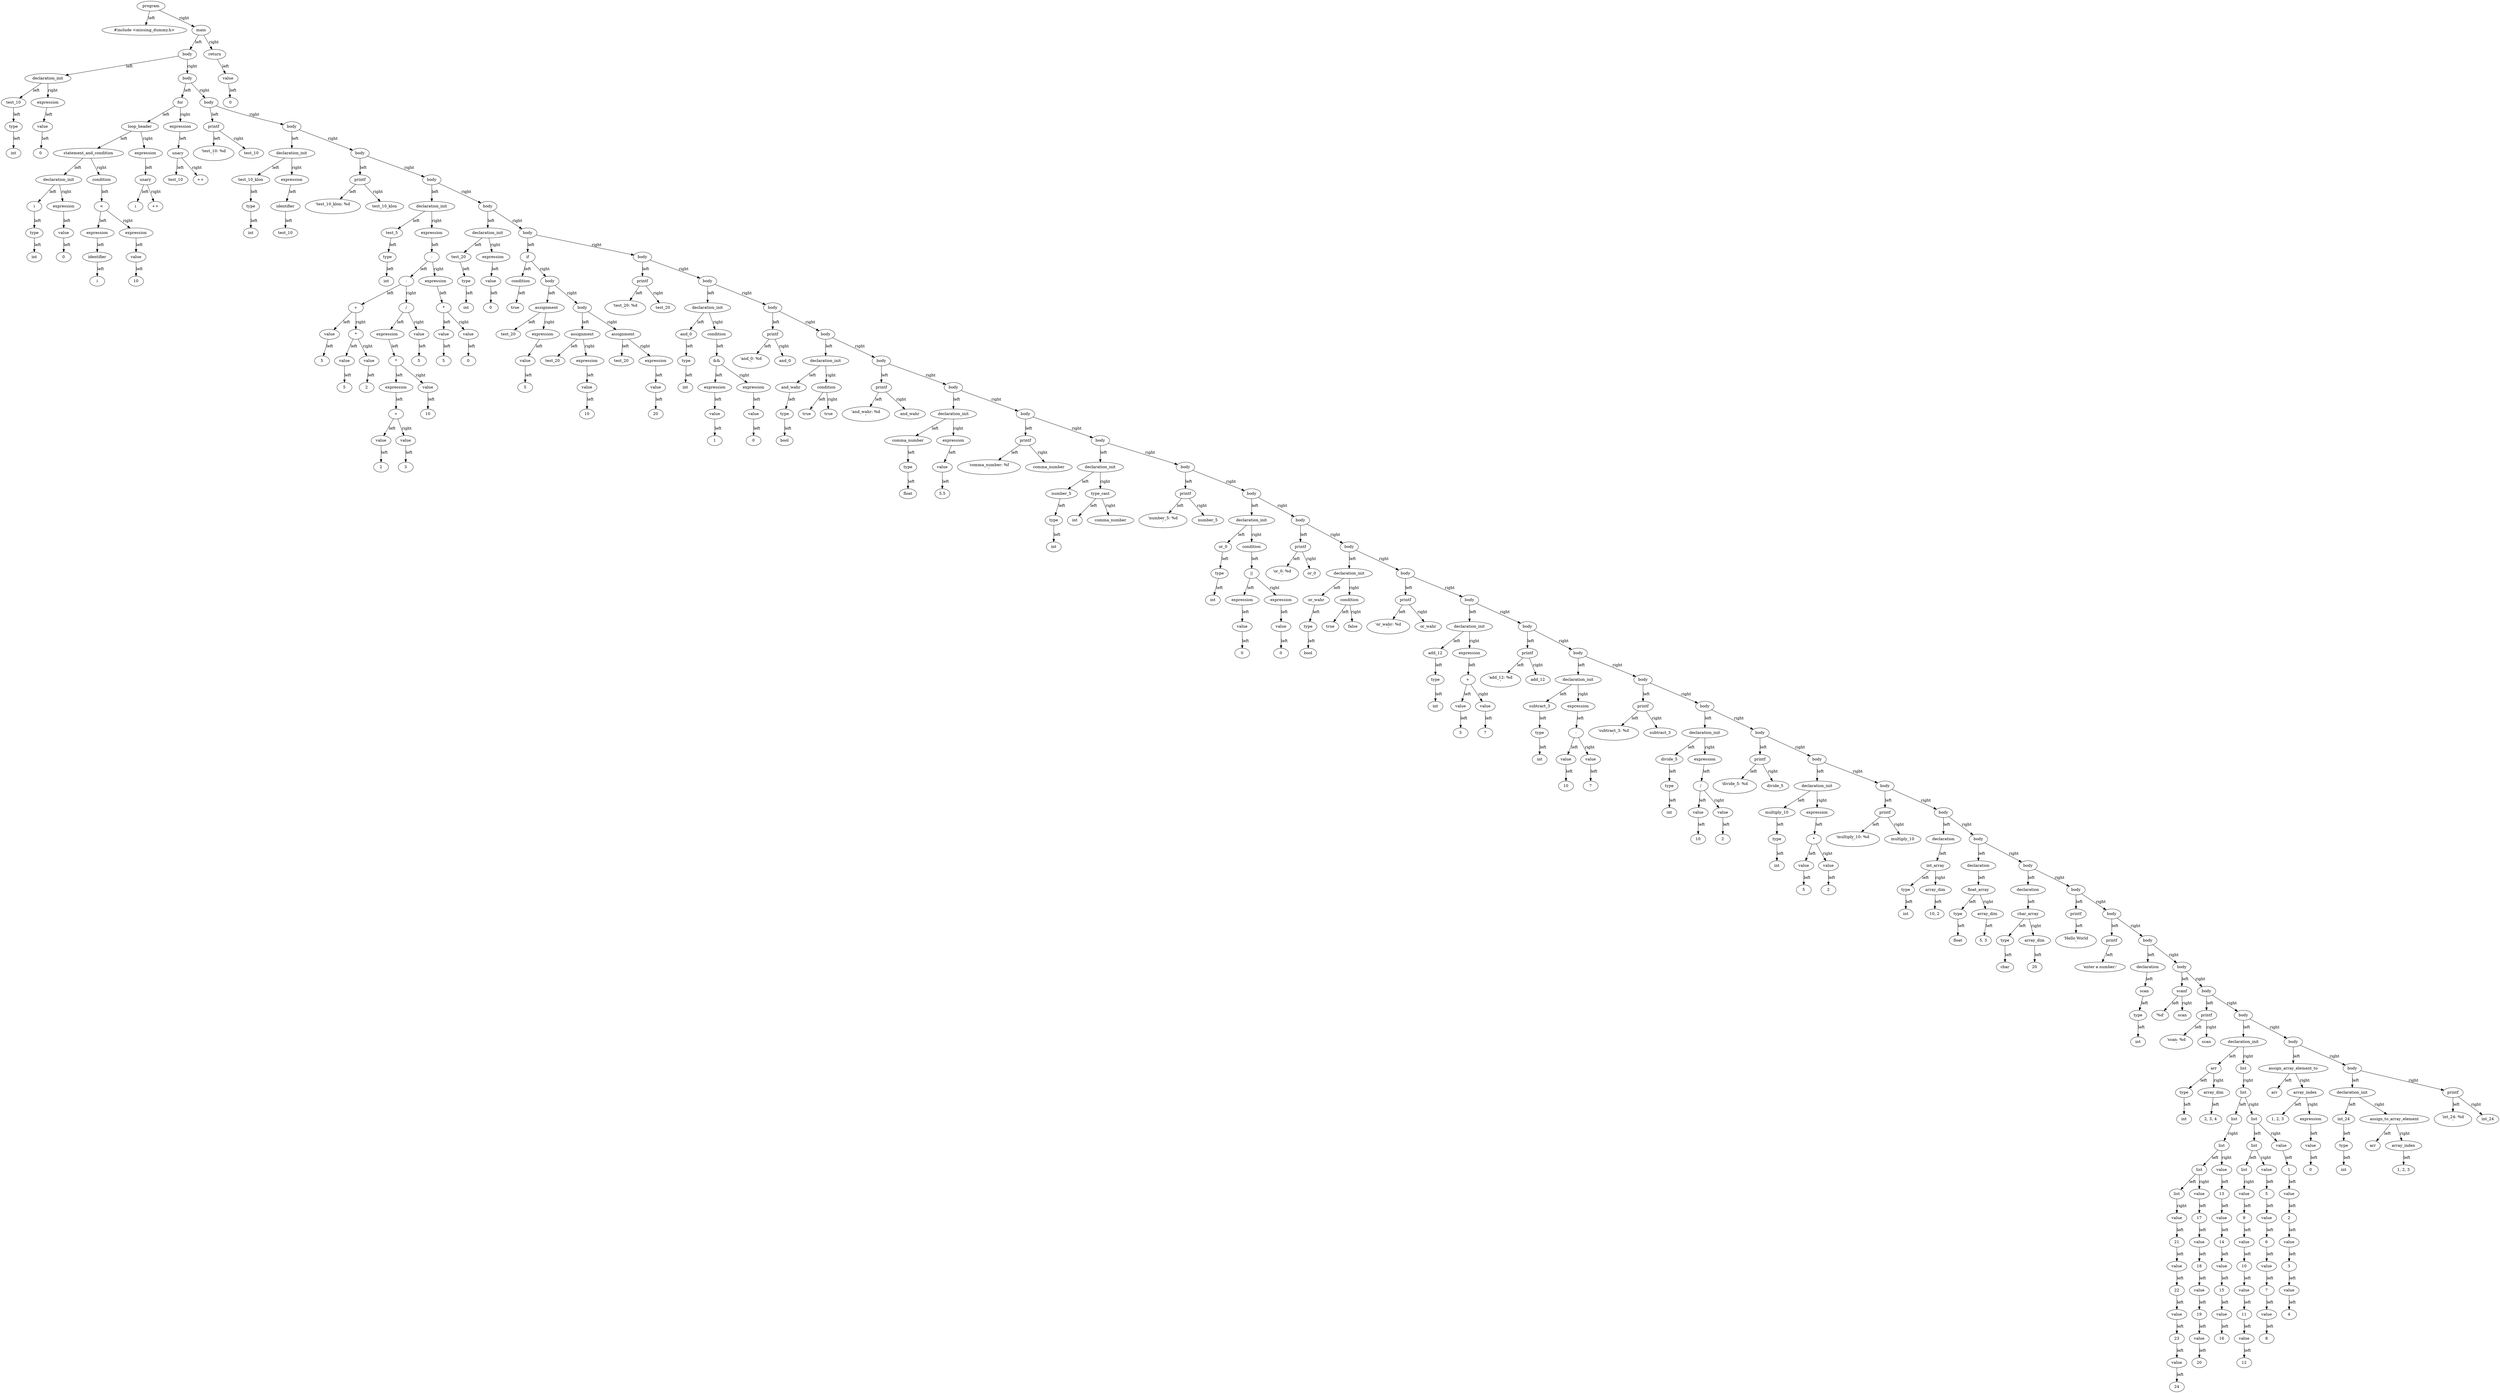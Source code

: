 digraph G {
"0000022485AA9AC0" [label="program"];
"0000022485AA9AC0" [label="program"];
"0000022485AA9AC0" -> "0000022485A9CC00" [label="left"];
"0000022485A9CC00" [label="#include <missing_dummy.h>"];
"0000022485A9CC00" [label="#include <missing_dummy.h>"];
"0000022485AA9AC0" -> "0000022485A9CC20" [label="right"];
"0000022485A9CC20" [label="main"];
"0000022485A9CC20" [label="main"];
"0000022485A9CC20" -> "0000022485AA9720" [label="left"];
"0000022485AA9720" [label="body"];
"0000022485AA9720" [label="body"];
"0000022485AA9720" -> "0000022485A9CE20" [label="left"];
"0000022485A9CE20" [label="declaration_init"];
"0000022485A9CE20" [label="declaration_init"];
"0000022485A9CE20" -> "0000022485A9CE00" [label="left"];
"0000022485A9CE00" [label="test_10"];
"0000022485A9CE00" [label="test_10"];
"0000022485A9CE00" -> "0000022485A9CBA0" [label="left"];
"0000022485A9CBA0" [label="type"];
"0000022485A9CBA0" [label="type"];
"0000022485A9CBA0" -> "0000022485A9CDE0" [label="left"];
"0000022485A9CDE0" [label="int"];
"0000022485A9CDE0" [label="int"];
"0000022485A9CE20" -> "0000022485A9CBC0" [label="right"];
"0000022485A9CBC0" [label="expression"];
"0000022485A9CBC0" [label="expression"];
"0000022485A9CBC0" -> "0000022485A9CD60" [label="left"];
"0000022485A9CD60" [label="value"];
"0000022485A9CD60" [label="value"];
"0000022485A9CD60" -> "0000022485A9CB60" [label="left"];
"0000022485A9CB60" [label="0"];
"0000022485A9CB60" [label="0"];
"0000022485AA9720" -> "0000022485AA9940" [label="right"];
"0000022485AA9940" [label="body"];
"0000022485AA9940" [label="body"];
"0000022485AA9940" -> "0000022485AA39E0" [label="left"];
"0000022485AA39E0" [label="for"];
"0000022485AA39E0" [label="for"];
"0000022485AA39E0" -> "0000022485AA3780" [label="left"];
"0000022485AA3780" [label="loop_header"];
"0000022485AA3780" [label="loop_header"];
"0000022485AA3780" -> "0000022485AA3540" [label="left"];
"0000022485AA3540" [label="statement_and_condition"];
"0000022485AA3540" [label="statement_and_condition"];
"0000022485AA3540" -> "0000022485AA34C0" [label="left"];
"0000022485AA34C0" [label="declaration_init"];
"0000022485AA34C0" [label="declaration_init"];
"0000022485AA34C0" -> "0000022485AA3960" [label="left"];
"0000022485AA3960" [label="i"];
"0000022485AA3960" [label="i"];
"0000022485AA3960" -> "0000022485A9CD20" [label="left"];
"0000022485A9CD20" [label="type"];
"0000022485A9CD20" [label="type"];
"0000022485A9CD20" -> "0000022485A9CD00" [label="left"];
"0000022485A9CD00" [label="int"];
"0000022485A9CD00" [label="int"];
"0000022485AA34C0" -> "0000022485AA3A80" [label="right"];
"0000022485AA3A80" [label="expression"];
"0000022485AA3A80" [label="expression"];
"0000022485AA3A80" -> "0000022485A9CD80" [label="left"];
"0000022485A9CD80" [label="value"];
"0000022485A9CD80" [label="value"];
"0000022485A9CD80" -> "0000022485A9CD40" [label="left"];
"0000022485A9CD40" [label="0"];
"0000022485A9CD40" [label="0"];
"0000022485AA3540" -> "0000022485AA34E0" [label="right"];
"0000022485AA34E0" [label="condition"];
"0000022485AA34E0" [label="condition"];
"0000022485AA34E0" -> "0000022485AA3340" [label="left"];
"0000022485AA3340" [label="<"];
"0000022485AA3340" [label="<"];
"0000022485AA3340" -> "0000022485AA3940" [label="left"];
"0000022485AA3940" [label="expression"];
"0000022485AA3940" [label="expression"];
"0000022485AA3940" -> "0000022485AA3820" [label="left"];
"0000022485AA3820" [label="identifier"];
"0000022485AA3820" [label="identifier"];
"0000022485AA3820" -> "0000022485AA3640" [label="left"];
"0000022485AA3640" [label="i"];
"0000022485AA3640" [label="i"];
"0000022485AA3340" -> "0000022485AA3980" [label="right"];
"0000022485AA3980" [label="expression"];
"0000022485AA3980" [label="expression"];
"0000022485AA3980" -> "0000022485AA3380" [label="left"];
"0000022485AA3380" [label="value"];
"0000022485AA3380" [label="value"];
"0000022485AA3380" -> "0000022485AA38C0" [label="left"];
"0000022485AA38C0" [label="10"];
"0000022485AA38C0" [label="10"];
"0000022485AA3780" -> "0000022485AA3860" [label="right"];
"0000022485AA3860" [label="expression"];
"0000022485AA3860" [label="expression"];
"0000022485AA3860" -> "0000022485AA3580" [label="left"];
"0000022485AA3580" [label="unary"];
"0000022485AA3580" [label="unary"];
"0000022485AA3580" -> "0000022485AA39C0" [label="left"];
"0000022485AA39C0" [label="i"];
"0000022485AA39C0" [label="i"];
"0000022485AA3580" -> "0000022485AA3520" [label="right"];
"0000022485AA3520" [label="++"];
"0000022485AA3520" [label="++"];
"0000022485AA39E0" -> "0000022485AA3760" [label="right"];
"0000022485AA3760" [label="expression"];
"0000022485AA3760" [label="expression"];
"0000022485AA3760" -> "0000022485AA3800" [label="left"];
"0000022485AA3800" [label="unary"];
"0000022485AA3800" [label="unary"];
"0000022485AA3800" -> "0000022485AA33A0" [label="left"];
"0000022485AA33A0" [label="test_10"];
"0000022485AA33A0" [label="test_10"];
"0000022485AA3800" -> "0000022485AA3A40" [label="right"];
"0000022485AA3A40" [label="++"];
"0000022485AA3A40" [label="++"];
"0000022485AA9940" -> "0000022485AA9580" [label="right"];
"0000022485AA9580" [label="body"];
"0000022485AA9580" [label="body"];
"0000022485AA9580" -> "0000022485AA36A0" [label="left"];
"0000022485AA36A0" [label="printf"];
"0000022485AA36A0" [label="printf"];
"0000022485AA36A0" -> "0000022485AA3A00" [label="left"];
"0000022485AA3A00" [label="'test_10: %d\n'"];
"0000022485AA3A00" [label="'test_10: %d\n'"];
"0000022485AA36A0" -> "0000022485AA36E0" [label="right"];
"0000022485AA36E0" [label="test_10"];
"0000022485AA36E0" [label="test_10"];
"0000022485AA9580" -> "0000022485AA9AA0" [label="right"];
"0000022485AA9AA0" [label="body"];
"0000022485AA9AA0" [label="body"];
"0000022485AA9AA0" -> "0000022485AA3600" [label="left"];
"0000022485AA3600" [label="declaration_init"];
"0000022485AA3600" [label="declaration_init"];
"0000022485AA3600" -> "0000022485AA38A0" [label="left"];
"0000022485AA38A0" [label="test_10_klon"];
"0000022485AA38A0" [label="test_10_klon"];
"0000022485AA38A0" -> "0000022485AA3560" [label="left"];
"0000022485AA3560" [label="type"];
"0000022485AA3560" [label="type"];
"0000022485AA3560" -> "0000022485AA3900" [label="left"];
"0000022485AA3900" [label="int"];
"0000022485AA3900" [label="int"];
"0000022485AA3600" -> "0000022485AA3880" [label="right"];
"0000022485AA3880" [label="expression"];
"0000022485AA3880" [label="expression"];
"0000022485AA3880" -> "0000022485AA3A20" [label="left"];
"0000022485AA3A20" [label="identifier"];
"0000022485AA3A20" [label="identifier"];
"0000022485AA3A20" -> "0000022485AA35A0" [label="left"];
"0000022485AA35A0" [label="test_10"];
"0000022485AA35A0" [label="test_10"];
"0000022485AA9AA0" -> "0000022485AA9960" [label="right"];
"0000022485AA9960" [label="body"];
"0000022485AA9960" [label="body"];
"0000022485AA9960" -> "0000022485AA3680" [label="left"];
"0000022485AA3680" [label="printf"];
"0000022485AA3680" [label="printf"];
"0000022485AA3680" -> "0000022485AA3460" [label="left"];
"0000022485AA3460" [label="'test_10_klon: %d\n'"];
"0000022485AA3460" [label="'test_10_klon: %d\n'"];
"0000022485AA3680" -> "0000022485AA36C0" [label="right"];
"0000022485AA36C0" [label="test_10_klon"];
"0000022485AA36C0" [label="test_10_klon"];
"0000022485AA9960" -> "0000022485AA97E0" [label="right"];
"0000022485AA97E0" [label="body"];
"0000022485AA97E0" [label="body"];
"0000022485AA97E0" -> "0000022485AA4580" [label="left"];
"0000022485AA4580" [label="declaration_init"];
"0000022485AA4580" [label="declaration_init"];
"0000022485AA4580" -> "0000022485AA42E0" [label="left"];
"0000022485AA42E0" [label="test_5"];
"0000022485AA42E0" [label="test_5"];
"0000022485AA42E0" -> "0000022485AA3840" [label="left"];
"0000022485AA3840" [label="type"];
"0000022485AA3840" [label="type"];
"0000022485AA3840" -> "0000022485AA37E0" [label="left"];
"0000022485AA37E0" [label="int"];
"0000022485AA37E0" [label="int"];
"0000022485AA4580" -> "0000022485AA42C0" [label="right"];
"0000022485AA42C0" [label="expression"];
"0000022485AA42C0" [label="expression"];
"0000022485AA42C0" -> "0000022485AA45E0" [label="left"];
"0000022485AA45E0" [label="-"];
"0000022485AA45E0" [label="-"];
"0000022485AA45E0" -> "0000022485AA4280" [label="left"];
"0000022485AA4280" [label="-"];
"0000022485AA4280" [label="-"];
"0000022485AA4280" -> "0000022485AA4680" [label="left"];
"0000022485AA4680" [label="+"];
"0000022485AA4680" [label="+"];
"0000022485AA4680" -> "0000022485AA3480" [label="left"];
"0000022485AA3480" [label="value"];
"0000022485AA3480" [label="value"];
"0000022485AA3480" -> "0000022485AA38E0" [label="left"];
"0000022485AA38E0" [label="5"];
"0000022485AA38E0" [label="5"];
"0000022485AA4680" -> "0000022485AA4200" [label="right"];
"0000022485AA4200" [label="*"];
"0000022485AA4200" [label="*"];
"0000022485AA4200" -> "0000022485AA3720" [label="left"];
"0000022485AA3720" [label="value"];
"0000022485AA3720" [label="value"];
"0000022485AA3720" -> "0000022485AA3920" [label="left"];
"0000022485AA3920" [label="5"];
"0000022485AA3920" [label="5"];
"0000022485AA4200" -> "0000022485AA40A0" [label="right"];
"0000022485AA40A0" [label="value"];
"0000022485AA40A0" [label="value"];
"0000022485AA40A0" -> "0000022485AA4260" [label="left"];
"0000022485AA4260" [label="2"];
"0000022485AA4260" [label="2"];
"0000022485AA4280" -> "0000022485AA4240" [label="right"];
"0000022485AA4240" [label="/"];
"0000022485AA4240" [label="/"];
"0000022485AA4240" -> "0000022485AA4480" [label="left"];
"0000022485AA4480" [label="expression"];
"0000022485AA4480" [label="expression"];
"0000022485AA4480" -> "0000022485AA3FC0" [label="left"];
"0000022485AA3FC0" [label="*"];
"0000022485AA3FC0" [label="*"];
"0000022485AA3FC0" -> "0000022485AA3F20" [label="left"];
"0000022485AA3F20" [label="expression"];
"0000022485AA3F20" [label="expression"];
"0000022485AA3F20" -> "0000022485AA4340" [label="left"];
"0000022485AA4340" [label="+"];
"0000022485AA4340" [label="+"];
"0000022485AA4340" -> "0000022485AA40C0" [label="left"];
"0000022485AA40C0" [label="value"];
"0000022485AA40C0" [label="value"];
"0000022485AA40C0" -> "0000022485AA4320" [label="left"];
"0000022485AA4320" [label="2"];
"0000022485AA4320" [label="2"];
"0000022485AA4340" -> "0000022485AA4440" [label="right"];
"0000022485AA4440" [label="value"];
"0000022485AA4440" [label="value"];
"0000022485AA4440" -> "0000022485AA45C0" [label="left"];
"0000022485AA45C0" [label="3"];
"0000022485AA45C0" [label="3"];
"0000022485AA3FC0" -> "0000022485AA4360" [label="right"];
"0000022485AA4360" [label="value"];
"0000022485AA4360" [label="value"];
"0000022485AA4360" -> "0000022485AA4220" [label="left"];
"0000022485AA4220" [label="10"];
"0000022485AA4220" [label="10"];
"0000022485AA4240" -> "0000022485AA46A0" [label="right"];
"0000022485AA46A0" [label="value"];
"0000022485AA46A0" [label="value"];
"0000022485AA46A0" -> "0000022485AA4560" [label="left"];
"0000022485AA4560" [label="5"];
"0000022485AA4560" [label="5"];
"0000022485AA45E0" -> "0000022485AA3F60" [label="right"];
"0000022485AA3F60" [label="expression"];
"0000022485AA3F60" [label="expression"];
"0000022485AA3F60" -> "0000022485AA43E0" [label="left"];
"0000022485AA43E0" [label="*"];
"0000022485AA43E0" [label="*"];
"0000022485AA43E0" -> "0000022485AA4160" [label="left"];
"0000022485AA4160" [label="value"];
"0000022485AA4160" [label="value"];
"0000022485AA4160" -> "0000022485AA45A0" [label="left"];
"0000022485AA45A0" [label="5"];
"0000022485AA45A0" [label="5"];
"0000022485AA43E0" -> "0000022485AA3FA0" [label="right"];
"0000022485AA3FA0" [label="value"];
"0000022485AA3FA0" [label="value"];
"0000022485AA3FA0" -> "0000022485AA42A0" [label="left"];
"0000022485AA42A0" [label="0"];
"0000022485AA42A0" [label="0"];
"0000022485AA97E0" -> "0000022485AA98A0" [label="right"];
"0000022485AA98A0" [label="body"];
"0000022485AA98A0" [label="body"];
"0000022485AA98A0" -> "0000022485AA4000" [label="left"];
"0000022485AA4000" [label="declaration_init"];
"0000022485AA4000" [label="declaration_init"];
"0000022485AA4000" -> "0000022485AA40E0" [label="left"];
"0000022485AA40E0" [label="test_20"];
"0000022485AA40E0" [label="test_20"];
"0000022485AA40E0" -> "0000022485AA4600" [label="left"];
"0000022485AA4600" [label="type"];
"0000022485AA4600" [label="type"];
"0000022485AA4600" -> "0000022485AA4100" [label="left"];
"0000022485AA4100" [label="int"];
"0000022485AA4100" [label="int"];
"0000022485AA4000" -> "0000022485AA43A0" [label="right"];
"0000022485AA43A0" [label="expression"];
"0000022485AA43A0" [label="expression"];
"0000022485AA43A0" -> "0000022485AA4660" [label="left"];
"0000022485AA4660" [label="value"];
"0000022485AA4660" [label="value"];
"0000022485AA4660" -> "0000022485AA4300" [label="left"];
"0000022485AA4300" [label="0"];
"0000022485AA4300" [label="0"];
"0000022485AA98A0" -> "0000022485AA9560" [label="right"];
"0000022485AA9560" [label="body"];
"0000022485AA9560" [label="body"];
"0000022485AA9560" -> "0000022485AA4950" [label="left"];
"0000022485AA4950" [label="if"];
"0000022485AA4950" [label="if"];
"0000022485AA4950" -> "0000022485AA43C0" [label="left"];
"0000022485AA43C0" [label="condition"];
"0000022485AA43C0" [label="condition"];
"0000022485AA43C0" -> "0000022485AA4040" [label="left"];
"0000022485AA4040" [label="true"];
"0000022485AA4040" [label="true"];
"0000022485AA4950" -> "0000022485AA4850" [label="right"];
"0000022485AA4850" [label="body"];
"0000022485AA4850" [label="body"];
"0000022485AA4850" -> "0000022485AA41A0" [label="left"];
"0000022485AA41A0" [label="assignment"];
"0000022485AA41A0" [label="assignment"];
"0000022485AA41A0" -> "0000022485AA4140" [label="left"];
"0000022485AA4140" [label="test_20"];
"0000022485AA4140" [label="test_20"];
"0000022485AA41A0" -> "0000022485AA4540" [label="right"];
"0000022485AA4540" [label="expression"];
"0000022485AA4540" [label="expression"];
"0000022485AA4540" -> "0000022485AA4420" [label="left"];
"0000022485AA4420" [label="value"];
"0000022485AA4420" [label="value"];
"0000022485AA4420" -> "0000022485AA4400" [label="left"];
"0000022485AA4400" [label="5"];
"0000022485AA4400" [label="5"];
"0000022485AA4850" -> "0000022485AA4BD0" [label="right"];
"0000022485AA4BD0" [label="body"];
"0000022485AA4BD0" [label="body"];
"0000022485AA4BD0" -> "0000022485AA4500" [label="left"];
"0000022485AA4500" [label="assignment"];
"0000022485AA4500" [label="assignment"];
"0000022485AA4500" -> "0000022485AA4060" [label="left"];
"0000022485AA4060" [label="test_20"];
"0000022485AA4060" [label="test_20"];
"0000022485AA4500" -> "0000022485AA4520" [label="right"];
"0000022485AA4520" [label="expression"];
"0000022485AA4520" [label="expression"];
"0000022485AA4520" -> "0000022485AA4640" [label="left"];
"0000022485AA4640" [label="value"];
"0000022485AA4640" [label="value"];
"0000022485AA4640" -> "0000022485AA44E0" [label="left"];
"0000022485AA44E0" [label="10"];
"0000022485AA44E0" [label="10"];
"0000022485AA4BD0" -> "0000022485AA4D90" [label="right"];
"0000022485AA4D90" [label="assignment"];
"0000022485AA4D90" [label="assignment"];
"0000022485AA4D90" -> "0000022485AA4810" [label="left"];
"0000022485AA4810" [label="test_20"];
"0000022485AA4810" [label="test_20"];
"0000022485AA4D90" -> "0000022485AA4D10" [label="right"];
"0000022485AA4D10" [label="expression"];
"0000022485AA4D10" [label="expression"];
"0000022485AA4D10" -> "0000022485AA4CD0" [label="left"];
"0000022485AA4CD0" [label="value"];
"0000022485AA4CD0" [label="value"];
"0000022485AA4CD0" -> "0000022485AA49F0" [label="left"];
"0000022485AA49F0" [label="20"];
"0000022485AA49F0" [label="20"];
"0000022485AA9560" -> "0000022485AA9740" [label="right"];
"0000022485AA9740" [label="body"];
"0000022485AA9740" [label="body"];
"0000022485AA9740" -> "0000022485AA4790" [label="left"];
"0000022485AA4790" [label="printf"];
"0000022485AA4790" [label="printf"];
"0000022485AA4790" -> "0000022485AA4E50" [label="left"];
"0000022485AA4E50" [label="'test_20: %d\n'"];
"0000022485AA4E50" [label="'test_20: %d\n'"];
"0000022485AA4790" -> "0000022485AA4870" [label="right"];
"0000022485AA4870" [label="test_20"];
"0000022485AA4870" [label="test_20"];
"0000022485AA9740" -> "0000022485AA9A60" [label="right"];
"0000022485AA9A60" [label="body"];
"0000022485AA9A60" [label="body"];
"0000022485AA9A60" -> "0000022485AA4B70" [label="left"];
"0000022485AA4B70" [label="declaration_init"];
"0000022485AA4B70" [label="declaration_init"];
"0000022485AA4B70" -> "0000022485AA4B90" [label="left"];
"0000022485AA4B90" [label="and_0"];
"0000022485AA4B90" [label="and_0"];
"0000022485AA4B90" -> "0000022485AA49B0" [label="left"];
"0000022485AA49B0" [label="type"];
"0000022485AA49B0" [label="type"];
"0000022485AA49B0" -> "0000022485AA4B30" [label="left"];
"0000022485AA4B30" [label="int"];
"0000022485AA4B30" [label="int"];
"0000022485AA4B70" -> "0000022485AA4C50" [label="right"];
"0000022485AA4C50" [label="condition"];
"0000022485AA4C50" [label="condition"];
"0000022485AA4C50" -> "0000022485AA4E90" [label="left"];
"0000022485AA4E90" [label="&&"];
"0000022485AA4E90" [label="&&"];
"0000022485AA4E90" -> "0000022485AA4DD0" [label="left"];
"0000022485AA4DD0" [label="expression"];
"0000022485AA4DD0" [label="expression"];
"0000022485AA4DD0" -> "0000022485AA47F0" [label="left"];
"0000022485AA47F0" [label="value"];
"0000022485AA47F0" [label="value"];
"0000022485AA47F0" -> "0000022485AA4C10" [label="left"];
"0000022485AA4C10" [label="1"];
"0000022485AA4C10" [label="1"];
"0000022485AA4E90" -> "0000022485AA4970" [label="right"];
"0000022485AA4970" [label="expression"];
"0000022485AA4970" [label="expression"];
"0000022485AA4970" -> "0000022485AA4890" [label="left"];
"0000022485AA4890" [label="value"];
"0000022485AA4890" [label="value"];
"0000022485AA4890" -> "0000022485AA4D50" [label="left"];
"0000022485AA4D50" [label="0"];
"0000022485AA4D50" [label="0"];
"0000022485AA9A60" -> "0000022485AA9A80" [label="right"];
"0000022485AA9A80" [label="body"];
"0000022485AA9A80" [label="body"];
"0000022485AA9A80" -> "0000022485AA4C90" [label="left"];
"0000022485AA4C90" [label="printf"];
"0000022485AA4C90" [label="printf"];
"0000022485AA4C90" -> "0000022485AA4C70" [label="left"];
"0000022485AA4C70" [label="'and_0: %d\n'"];
"0000022485AA4C70" [label="'and_0: %d\n'"];
"0000022485AA4C90" -> "0000022485AA4DF0" [label="right"];
"0000022485AA4DF0" [label="and_0"];
"0000022485AA4DF0" [label="and_0"];
"0000022485AA9A80" -> "0000022485AA9A20" [label="right"];
"0000022485AA9A20" [label="body"];
"0000022485AA9A20" [label="body"];
"0000022485AA9A20" -> "0000022485AA4CB0" [label="left"];
"0000022485AA4CB0" [label="declaration_init"];
"0000022485AA4CB0" [label="declaration_init"];
"0000022485AA4CB0" -> "0000022485AA4910" [label="left"];
"0000022485AA4910" [label="and_wahr"];
"0000022485AA4910" [label="and_wahr"];
"0000022485AA4910" -> "0000022485AA4DB0" [label="left"];
"0000022485AA4DB0" [label="type"];
"0000022485AA4DB0" [label="type"];
"0000022485AA4DB0" -> "0000022485AA48F0" [label="left"];
"0000022485AA48F0" [label="bool"];
"0000022485AA48F0" [label="bool"];
"0000022485AA4CB0" -> "0000022485AA4AD0" [label="right"];
"0000022485AA4AD0" [label="condition"];
"0000022485AA4AD0" [label="condition"];
"0000022485AA4AD0" -> "0000022485AA4E10" [label="left"];
"0000022485AA4E10" [label="true"];
"0000022485AA4E10" [label="true"];
"0000022485AA4AD0" -> "0000022485AA4E30" [label="right"];
"0000022485AA4E30" [label="true"];
"0000022485AA4E30" [label="true"];
"0000022485AA9A20" -> "0000022485AA9540" [label="right"];
"0000022485AA9540" [label="body"];
"0000022485AA9540" [label="body"];
"0000022485AA9540" -> "0000022485AA4A30" [label="left"];
"0000022485AA4A30" [label="printf"];
"0000022485AA4A30" [label="printf"];
"0000022485AA4A30" -> "0000022485AA4EB0" [label="left"];
"0000022485AA4EB0" [label="'and_wahr: %d\n'"];
"0000022485AA4EB0" [label="'and_wahr: %d\n'"];
"0000022485AA4A30" -> "0000022485AA4990" [label="right"];
"0000022485AA4990" [label="and_wahr"];
"0000022485AA4990" [label="and_wahr"];
"0000022485AA9540" -> "0000022485AA98E0" [label="right"];
"0000022485AA98E0" [label="body"];
"0000022485AA98E0" [label="body"];
"0000022485AA98E0" -> "0000022485AA4B10" [label="left"];
"0000022485AA4B10" [label="declaration_init"];
"0000022485AA4B10" [label="declaration_init"];
"0000022485AA4B10" -> "0000022485AA4A90" [label="left"];
"0000022485AA4A90" [label="comma_number"];
"0000022485AA4A90" [label="comma_number"];
"0000022485AA4A90" -> "0000022485AA49D0" [label="left"];
"0000022485AA49D0" [label="type"];
"0000022485AA49D0" [label="type"];
"0000022485AA49D0" -> "0000022485AA4CF0" [label="left"];
"0000022485AA4CF0" [label="float"];
"0000022485AA4CF0" [label="float"];
"0000022485AA4B10" -> "0000022485AA4A10" [label="right"];
"0000022485AA4A10" [label="expression"];
"0000022485AA4A10" [label="expression"];
"0000022485AA4A10" -> "0000022485AA4D70" [label="left"];
"0000022485AA4D70" [label="value"];
"0000022485AA4D70" [label="value"];
"0000022485AA4D70" -> "0000022485AA4A70" [label="left"];
"0000022485AA4A70" [label="5.5"];
"0000022485AA4A70" [label="5.5"];
"0000022485AA98E0" -> "0000022485AA9A40" [label="right"];
"0000022485AA9A40" [label="body"];
"0000022485AA9A40" [label="body"];
"0000022485AA9A40" -> "0000022485AA5A90" [label="left"];
"0000022485AA5A90" [label="printf"];
"0000022485AA5A90" [label="printf"];
"0000022485AA5A90" -> "0000022485AA5A50" [label="left"];
"0000022485AA5A50" [label="'comma_number: %f\n'"];
"0000022485AA5A50" [label="'comma_number: %f\n'"];
"0000022485AA5A90" -> "0000022485AA5830" [label="right"];
"0000022485AA5830" [label="comma_number"];
"0000022485AA5830" [label="comma_number"];
"0000022485AA9A40" -> "0000022485AA9900" [label="right"];
"0000022485AA9900" [label="body"];
"0000022485AA9900" [label="body"];
"0000022485AA9900" -> "0000022485AA5770" [label="left"];
"0000022485AA5770" [label="declaration_init"];
"0000022485AA5770" [label="declaration_init"];
"0000022485AA5770" -> "0000022485AA5390" [label="left"];
"0000022485AA5390" [label="number_5"];
"0000022485AA5390" [label="number_5"];
"0000022485AA5390" -> "0000022485AA54D0" [label="left"];
"0000022485AA54D0" [label="type"];
"0000022485AA54D0" [label="type"];
"0000022485AA54D0" -> "0000022485AA59D0" [label="left"];
"0000022485AA59D0" [label="int"];
"0000022485AA59D0" [label="int"];
"0000022485AA5770" -> "0000022485AA57F0" [label="right"];
"0000022485AA57F0" [label="type_cast"];
"0000022485AA57F0" [label="type_cast"];
"0000022485AA57F0" -> "0000022485AA5370" [label="left"];
"0000022485AA5370" [label="int"];
"0000022485AA5370" [label="int"];
"0000022485AA57F0" -> "0000022485AA53D0" [label="right"];
"0000022485AA53D0" [label="comma_number"];
"0000022485AA53D0" [label="comma_number"];
"0000022485AA9900" -> "0000022485AA9880" [label="right"];
"0000022485AA9880" [label="body"];
"0000022485AA9880" [label="body"];
"0000022485AA9880" -> "0000022485AA54F0" [label="left"];
"0000022485AA54F0" [label="printf"];
"0000022485AA54F0" [label="printf"];
"0000022485AA54F0" -> "0000022485AA5730" [label="left"];
"0000022485AA5730" [label="'number_5: %d\n'"];
"0000022485AA5730" [label="'number_5: %d\n'"];
"0000022485AA54F0" -> "0000022485AA54B0" [label="right"];
"0000022485AA54B0" [label="number_5"];
"0000022485AA54B0" [label="number_5"];
"0000022485AA9880" -> "0000022485AA97C0" [label="right"];
"0000022485AA97C0" [label="body"];
"0000022485AA97C0" [label="body"];
"0000022485AA97C0" -> "0000022485AA5530" [label="left"];
"0000022485AA5530" [label="declaration_init"];
"0000022485AA5530" [label="declaration_init"];
"0000022485AA5530" -> "0000022485AA55B0" [label="left"];
"0000022485AA55B0" [label="or_0"];
"0000022485AA55B0" [label="or_0"];
"0000022485AA55B0" -> "0000022485AA56F0" [label="left"];
"0000022485AA56F0" [label="type"];
"0000022485AA56F0" [label="type"];
"0000022485AA56F0" -> "0000022485AA57B0" [label="left"];
"0000022485AA57B0" [label="int"];
"0000022485AA57B0" [label="int"];
"0000022485AA5530" -> "0000022485AA5670" [label="right"];
"0000022485AA5670" [label="condition"];
"0000022485AA5670" [label="condition"];
"0000022485AA5670" -> "0000022485AA5510" [label="left"];
"0000022485AA5510" [label="||"];
"0000022485AA5510" [label="||"];
"0000022485AA5510" -> "0000022485AA5630" [label="left"];
"0000022485AA5630" [label="expression"];
"0000022485AA5630" [label="expression"];
"0000022485AA5630" -> "0000022485AA5950" [label="left"];
"0000022485AA5950" [label="value"];
"0000022485AA5950" [label="value"];
"0000022485AA5950" -> "0000022485AA57D0" [label="left"];
"0000022485AA57D0" [label="0"];
"0000022485AA57D0" [label="0"];
"0000022485AA5510" -> "0000022485AA5750" [label="right"];
"0000022485AA5750" [label="expression"];
"0000022485AA5750" [label="expression"];
"0000022485AA5750" -> "0000022485AA5AD0" [label="left"];
"0000022485AA5AD0" [label="value"];
"0000022485AA5AD0" [label="value"];
"0000022485AA5AD0" -> "0000022485AA5AB0" [label="left"];
"0000022485AA5AB0" [label="0"];
"0000022485AA5AB0" [label="0"];
"0000022485AA97C0" -> "0000022485AA9A00" [label="right"];
"0000022485AA9A00" [label="body"];
"0000022485AA9A00" [label="body"];
"0000022485AA9A00" -> "0000022485AA5790" [label="left"];
"0000022485AA5790" [label="printf"];
"0000022485AA5790" [label="printf"];
"0000022485AA5790" -> "0000022485AA5570" [label="left"];
"0000022485AA5570" [label="'or_0: %d\n'"];
"0000022485AA5570" [label="'or_0: %d\n'"];
"0000022485AA5790" -> "0000022485AA5930" [label="right"];
"0000022485AA5930" [label="or_0"];
"0000022485AA5930" [label="or_0"];
"0000022485AA9A00" -> "0000022485AA82F0" [label="right"];
"0000022485AA82F0" [label="body"];
"0000022485AA82F0" [label="body"];
"0000022485AA82F0" -> "0000022485AA58D0" [label="left"];
"0000022485AA58D0" [label="declaration_init"];
"0000022485AA58D0" [label="declaration_init"];
"0000022485AA58D0" -> "0000022485AA58B0" [label="left"];
"0000022485AA58B0" [label="or_wahr"];
"0000022485AA58B0" [label="or_wahr"];
"0000022485AA58B0" -> "0000022485AA56D0" [label="left"];
"0000022485AA56D0" [label="type"];
"0000022485AA56D0" [label="type"];
"0000022485AA56D0" -> "0000022485AA55D0" [label="left"];
"0000022485AA55D0" [label="bool"];
"0000022485AA55D0" [label="bool"];
"0000022485AA58D0" -> "0000022485AA5A10" [label="right"];
"0000022485AA5A10" [label="condition"];
"0000022485AA5A10" [label="condition"];
"0000022485AA5A10" -> "0000022485AA5850" [label="left"];
"0000022485AA5850" [label="true"];
"0000022485AA5850" [label="true"];
"0000022485AA5A10" -> "0000022485AA5890" [label="right"];
"0000022485AA5890" [label="false"];
"0000022485AA5890" [label="false"];
"0000022485AA82F0" -> "0000022485AA82D0" [label="right"];
"0000022485AA82D0" [label="body"];
"0000022485AA82D0" [label="body"];
"0000022485AA82D0" -> "0000022485AA5F20" [label="left"];
"0000022485AA5F20" [label="printf"];
"0000022485AA5F20" [label="printf"];
"0000022485AA5F20" -> "0000022485AA59B0" [label="left"];
"0000022485AA59B0" [label="'or_wahr: %d\n'"];
"0000022485AA59B0" [label="'or_wahr: %d\n'"];
"0000022485AA5F20" -> "0000022485AA62C0" [label="right"];
"0000022485AA62C0" [label="or_wahr"];
"0000022485AA62C0" [label="or_wahr"];
"0000022485AA82D0" -> "0000022485AA80F0" [label="right"];
"0000022485AA80F0" [label="body"];
"0000022485AA80F0" [label="body"];
"0000022485AA80F0" -> "0000022485AA5B80" [label="left"];
"0000022485AA5B80" [label="declaration_init"];
"0000022485AA5B80" [label="declaration_init"];
"0000022485AA5B80" -> "0000022485AA5B60" [label="left"];
"0000022485AA5B60" [label="add_12"];
"0000022485AA5B60" [label="add_12"];
"0000022485AA5B60" -> "0000022485AA60E0" [label="left"];
"0000022485AA60E0" [label="type"];
"0000022485AA60E0" [label="type"];
"0000022485AA60E0" -> "0000022485AA6200" [label="left"];
"0000022485AA6200" [label="int"];
"0000022485AA6200" [label="int"];
"0000022485AA5B80" -> "0000022485AA6080" [label="right"];
"0000022485AA6080" [label="expression"];
"0000022485AA6080" [label="expression"];
"0000022485AA6080" -> "0000022485AA5CE0" [label="left"];
"0000022485AA5CE0" [label="+"];
"0000022485AA5CE0" [label="+"];
"0000022485AA5CE0" -> "0000022485AA6260" [label="left"];
"0000022485AA6260" [label="value"];
"0000022485AA6260" [label="value"];
"0000022485AA6260" -> "0000022485AA5EC0" [label="left"];
"0000022485AA5EC0" [label="5"];
"0000022485AA5EC0" [label="5"];
"0000022485AA5CE0" -> "0000022485AA61E0" [label="right"];
"0000022485AA61E0" [label="value"];
"0000022485AA61E0" [label="value"];
"0000022485AA61E0" -> "0000022485AA6220" [label="left"];
"0000022485AA6220" [label="7"];
"0000022485AA6220" [label="7"];
"0000022485AA80F0" -> "0000022485AA8250" [label="right"];
"0000022485AA8250" [label="body"];
"0000022485AA8250" [label="body"];
"0000022485AA8250" -> "0000022485AA5DE0" [label="left"];
"0000022485AA5DE0" [label="printf"];
"0000022485AA5DE0" [label="printf"];
"0000022485AA5DE0" -> "0000022485AA5BC0" [label="left"];
"0000022485AA5BC0" [label="'add_12: %d\n'"];
"0000022485AA5BC0" [label="'add_12: %d\n'"];
"0000022485AA5DE0" -> "0000022485AA5BE0" [label="right"];
"0000022485AA5BE0" [label="add_12"];
"0000022485AA5BE0" [label="add_12"];
"0000022485AA8250" -> "0000022485AA80D0" [label="right"];
"0000022485AA80D0" [label="body"];
"0000022485AA80D0" [label="body"];
"0000022485AA80D0" -> "0000022485AA62A0" [label="left"];
"0000022485AA62A0" [label="declaration_init"];
"0000022485AA62A0" [label="declaration_init"];
"0000022485AA62A0" -> "0000022485AA5E00" [label="left"];
"0000022485AA5E00" [label="subtract_3"];
"0000022485AA5E00" [label="subtract_3"];
"0000022485AA5E00" -> "0000022485AA5EE0" [label="left"];
"0000022485AA5EE0" [label="type"];
"0000022485AA5EE0" [label="type"];
"0000022485AA5EE0" -> "0000022485AA6240" [label="left"];
"0000022485AA6240" [label="int"];
"0000022485AA6240" [label="int"];
"0000022485AA62A0" -> "0000022485AA6100" [label="right"];
"0000022485AA6100" [label="expression"];
"0000022485AA6100" [label="expression"];
"0000022485AA6100" -> "0000022485AA5F80" [label="left"];
"0000022485AA5F80" [label="-"];
"0000022485AA5F80" [label="-"];
"0000022485AA5F80" -> "0000022485AA5C80" [label="left"];
"0000022485AA5C80" [label="value"];
"0000022485AA5C80" [label="value"];
"0000022485AA5C80" -> "0000022485AA5C60" [label="left"];
"0000022485AA5C60" [label="10"];
"0000022485AA5C60" [label="10"];
"0000022485AA5F80" -> "0000022485AA5EA0" [label="right"];
"0000022485AA5EA0" [label="value"];
"0000022485AA5EA0" [label="value"];
"0000022485AA5EA0" -> "0000022485AA5F60" [label="left"];
"0000022485AA5F60" [label="7"];
"0000022485AA5F60" [label="7"];
"0000022485AA80D0" -> "0000022485AA80B0" [label="right"];
"0000022485AA80B0" [label="body"];
"0000022485AA80B0" [label="body"];
"0000022485AA80B0" -> "0000022485AA5CA0" [label="left"];
"0000022485AA5CA0" [label="printf"];
"0000022485AA5CA0" [label="printf"];
"0000022485AA5CA0" -> "0000022485AA5E40" [label="left"];
"0000022485AA5E40" [label="'subtract_3: %d\n'"];
"0000022485AA5E40" [label="'subtract_3: %d\n'"];
"0000022485AA5CA0" -> "0000022485AA5C40" [label="right"];
"0000022485AA5C40" [label="subtract_3"];
"0000022485AA5C40" [label="subtract_3"];
"0000022485AA80B0" -> "0000022485AA8090" [label="right"];
"0000022485AA8090" [label="body"];
"0000022485AA8090" [label="body"];
"0000022485AA8090" -> "0000022485AA6120" [label="left"];
"0000022485AA6120" [label="declaration_init"];
"0000022485AA6120" [label="declaration_init"];
"0000022485AA6120" -> "0000022485AA5DA0" [label="left"];
"0000022485AA5DA0" [label="divide_5"];
"0000022485AA5DA0" [label="divide_5"];
"0000022485AA5DA0" -> "0000022485AA5FC0" [label="left"];
"0000022485AA5FC0" [label="type"];
"0000022485AA5FC0" [label="type"];
"0000022485AA5FC0" -> "0000022485AA5E80" [label="left"];
"0000022485AA5E80" [label="int"];
"0000022485AA5E80" [label="int"];
"0000022485AA6120" -> "0000022485AA61A0" [label="right"];
"0000022485AA61A0" [label="expression"];
"0000022485AA61A0" [label="expression"];
"0000022485AA61A0" -> "0000022485AA5D60" [label="left"];
"0000022485AA5D60" [label="/"];
"0000022485AA5D60" [label="/"];
"0000022485AA5D60" -> "0000022485AA6140" [label="left"];
"0000022485AA6140" [label="value"];
"0000022485AA6140" [label="value"];
"0000022485AA6140" -> "0000022485AA5CC0" [label="left"];
"0000022485AA5CC0" [label="10"];
"0000022485AA5CC0" [label="10"];
"0000022485AA5D60" -> "0000022485AA5D40" [label="right"];
"0000022485AA5D40" [label="value"];
"0000022485AA5D40" [label="value"];
"0000022485AA5D40" -> "0000022485AA5FE0" [label="left"];
"0000022485AA5FE0" [label="2"];
"0000022485AA5FE0" [label="2"];
"0000022485AA8090" -> "0000022485AA8710" [label="right"];
"0000022485AA8710" [label="body"];
"0000022485AA8710" [label="body"];
"0000022485AA8710" -> "0000022485AA6160" [label="left"];
"0000022485AA6160" [label="printf"];
"0000022485AA6160" [label="printf"];
"0000022485AA6160" -> "0000022485AA6060" [label="left"];
"0000022485AA6060" [label="'divide_5: %d\n'"];
"0000022485AA6060" [label="'divide_5: %d\n'"];
"0000022485AA6160" -> "0000022485AA60A0" [label="right"];
"0000022485AA60A0" [label="divide_5"];
"0000022485AA60A0" [label="divide_5"];
"0000022485AA8710" -> "0000022485AA8690" [label="right"];
"0000022485AA8690" [label="body"];
"0000022485AA8690" [label="body"];
"0000022485AA8690" -> "0000022485AA6AA0" [label="left"];
"0000022485AA6AA0" [label="declaration_init"];
"0000022485AA6AA0" [label="declaration_init"];
"0000022485AA6AA0" -> "0000022485AA6DC0" [label="left"];
"0000022485AA6DC0" [label="multiply_10"];
"0000022485AA6DC0" [label="multiply_10"];
"0000022485AA6DC0" -> "0000022485AA61C0" [label="left"];
"0000022485AA61C0" [label="type"];
"0000022485AA61C0" [label="type"];
"0000022485AA61C0" -> "0000022485AA6180" [label="left"];
"0000022485AA6180" [label="int"];
"0000022485AA6180" [label="int"];
"0000022485AA6AA0" -> "0000022485AA6F00" [label="right"];
"0000022485AA6F00" [label="expression"];
"0000022485AA6F00" [label="expression"];
"0000022485AA6F00" -> "0000022485AA6C00" [label="left"];
"0000022485AA6C00" [label="*"];
"0000022485AA6C00" [label="*"];
"0000022485AA6C00" -> "0000022485AA6D60" [label="left"];
"0000022485AA6D60" [label="value"];
"0000022485AA6D60" [label="value"];
"0000022485AA6D60" -> "0000022485AA6EE0" [label="left"];
"0000022485AA6EE0" [label="5"];
"0000022485AA6EE0" [label="5"];
"0000022485AA6C00" -> "0000022485AA67C0" [label="right"];
"0000022485AA67C0" [label="value"];
"0000022485AA67C0" [label="value"];
"0000022485AA67C0" -> "0000022485AA6920" [label="left"];
"0000022485AA6920" [label="2"];
"0000022485AA6920" [label="2"];
"0000022485AA8690" -> "0000022485AA8230" [label="right"];
"0000022485AA8230" [label="body"];
"0000022485AA8230" [label="body"];
"0000022485AA8230" -> "0000022485AA6940" [label="left"];
"0000022485AA6940" [label="printf"];
"0000022485AA6940" [label="printf"];
"0000022485AA6940" -> "0000022485AA6C60" [label="left"];
"0000022485AA6C60" [label="'multiply_10: %d\n'"];
"0000022485AA6C60" [label="'multiply_10: %d\n'"];
"0000022485AA6940" -> "0000022485AA6CE0" [label="right"];
"0000022485AA6CE0" [label="multiply_10"];
"0000022485AA6CE0" [label="multiply_10"];
"0000022485AA8230" -> "0000022485AA85D0" [label="right"];
"0000022485AA85D0" [label="body"];
"0000022485AA85D0" [label="body"];
"0000022485AA85D0" -> "0000022485AA67A0" [label="left"];
"0000022485AA67A0" [label="declaration"];
"0000022485AA67A0" [label="declaration"];
"0000022485AA67A0" -> "0000022485AA69C0" [label="left"];
"0000022485AA69C0" [label="int_array"];
"0000022485AA69C0" [label="int_array"];
"0000022485AA69C0" -> "0000022485AA6A80" [label="left"];
"0000022485AA6A80" [label="type"];
"0000022485AA6A80" [label="type"];
"0000022485AA6A80" -> "0000022485AA6DE0" [label="left"];
"0000022485AA6DE0" [label="int"];
"0000022485AA6DE0" [label="int"];
"0000022485AA69C0" -> "0000022485AA6CA0" [label="right"];
"0000022485AA6CA0" [label="array_dim"];
"0000022485AA6CA0" [label="array_dim"];
"0000022485AA6CA0" -> "0000022485AA6C20" [label="left"];
"0000022485AA6C20" [label="10, 2"];
"0000022485AA6C20" [label="10, 2"];
"0000022485AA85D0" -> "0000022485AA8330" [label="right"];
"0000022485AA8330" [label="body"];
"0000022485AA8330" [label="body"];
"0000022485AA8330" -> "0000022485AA69E0" [label="left"];
"0000022485AA69E0" [label="declaration"];
"0000022485AA69E0" [label="declaration"];
"0000022485AA69E0" -> "0000022485AA6960" [label="left"];
"0000022485AA6960" [label="float_array"];
"0000022485AA6960" [label="float_array"];
"0000022485AA6960" -> "0000022485AA68A0" [label="left"];
"0000022485AA68A0" [label="type"];
"0000022485AA68A0" [label="type"];
"0000022485AA68A0" -> "0000022485AA6AE0" [label="left"];
"0000022485AA6AE0" [label="float"];
"0000022485AA6AE0" [label="float"];
"0000022485AA6960" -> "0000022485AA6E00" [label="right"];
"0000022485AA6E00" [label="array_dim"];
"0000022485AA6E00" [label="array_dim"];
"0000022485AA6E00" -> "0000022485AA6CC0" [label="left"];
"0000022485AA6CC0" [label="5, 3"];
"0000022485AA6CC0" [label="5, 3"];
"0000022485AA8330" -> "0000022485AA85B0" [label="right"];
"0000022485AA85B0" [label="body"];
"0000022485AA85B0" [label="body"];
"0000022485AA85B0" -> "0000022485AA6B00" [label="left"];
"0000022485AA6B00" [label="declaration"];
"0000022485AA6B00" [label="declaration"];
"0000022485AA6B00" -> "0000022485AA6BE0" [label="left"];
"0000022485AA6BE0" [label="char_array"];
"0000022485AA6BE0" [label="char_array"];
"0000022485AA6BE0" -> "0000022485AA6E20" [label="left"];
"0000022485AA6E20" [label="type"];
"0000022485AA6E20" [label="type"];
"0000022485AA6E20" -> "0000022485AA6B60" [label="left"];
"0000022485AA6B60" [label="char"];
"0000022485AA6B60" [label="char"];
"0000022485AA6BE0" -> "0000022485AA69A0" [label="right"];
"0000022485AA69A0" [label="array_dim"];
"0000022485AA69A0" [label="array_dim"];
"0000022485AA69A0" -> "0000022485AA6E80" [label="left"];
"0000022485AA6E80" [label="20"];
"0000022485AA6E80" [label="20"];
"0000022485AA85B0" -> "0000022485AA8210" [label="right"];
"0000022485AA8210" [label="body"];
"0000022485AA8210" [label="body"];
"0000022485AA8210" -> "0000022485AA6B20" [label="left"];
"0000022485AA6B20" [label="printf"];
"0000022485AA6B20" [label="printf"];
"0000022485AA6B20" -> "0000022485AA6D00" [label="left"];
"0000022485AA6D00" [label="'Hello World\n'"];
"0000022485AA6D00" [label="'Hello World\n'"];
"0000022485AA8210" -> "0000022485AA8050" [label="right"];
"0000022485AA8050" [label="body"];
"0000022485AA8050" [label="body"];
"0000022485AA8050" -> "0000022485AA6A40" [label="left"];
"0000022485AA6A40" [label="printf"];
"0000022485AA6A40" [label="printf"];
"0000022485AA6A40" -> "0000022485AA6880" [label="left"];
"0000022485AA6880" [label="'enter a number:'"];
"0000022485AA6880" [label="'enter a number:'"];
"0000022485AA8050" -> "0000022485AA8270" [label="right"];
"0000022485AA8270" [label="body"];
"0000022485AA8270" [label="body"];
"0000022485AA8270" -> "0000022485AA6D20" [label="left"];
"0000022485AA6D20" [label="declaration"];
"0000022485AA6D20" [label="declaration"];
"0000022485AA6D20" -> "0000022485AA6C40" [label="left"];
"0000022485AA6C40" [label="scan"];
"0000022485AA6C40" [label="scan"];
"0000022485AA6C40" -> "0000022485AA6BA0" [label="left"];
"0000022485AA6BA0" [label="type"];
"0000022485AA6BA0" [label="type"];
"0000022485AA6BA0" -> "0000022485AA6B40" [label="left"];
"0000022485AA6B40" [label="int"];
"0000022485AA6B40" [label="int"];
"0000022485AA8270" -> "0000022485AA81F0" [label="right"];
"0000022485AA81F0" [label="body"];
"0000022485AA81F0" [label="body"];
"0000022485AA81F0" -> "0000022485AA7370" [label="left"];
"0000022485AA7370" [label="scanf"];
"0000022485AA7370" [label="scanf"];
"0000022485AA7370" -> "0000022485AA71D0" [label="left"];
"0000022485AA71D0" [label="'%d'"];
"0000022485AA71D0" [label="'%d'"];
"0000022485AA7370" -> "0000022485AA7210" [label="right"];
"0000022485AA7210" [label="scan"];
"0000022485AA7210" [label="scan"];
"0000022485AA81F0" -> "0000022485AA8530" [label="right"];
"0000022485AA8530" [label="body"];
"0000022485AA8530" [label="body"];
"0000022485AA8530" -> "0000022485AA74D0" [label="left"];
"0000022485AA74D0" [label="printf"];
"0000022485AA74D0" [label="printf"];
"0000022485AA74D0" -> "0000022485AA7010" [label="left"];
"0000022485AA7010" [label="'scan: %d\n'"];
"0000022485AA7010" [label="'scan: %d\n'"];
"0000022485AA74D0" -> "0000022485AA7310" [label="right"];
"0000022485AA7310" [label="scan"];
"0000022485AA7310" [label="scan"];
"0000022485AA8530" -> "0000022485AA86F0" [label="right"];
"0000022485AA86F0" [label="body"];
"0000022485AA86F0" [label="body"];
"0000022485AA86F0" -> "0000022485AA8170" [label="left"];
"0000022485AA8170" [label="declaration_init"];
"0000022485AA8170" [label="declaration_init"];
"0000022485AA8170" -> "0000022485AA8410" [label="left"];
"0000022485AA8410" [label="arr"];
"0000022485AA8410" [label="arr"];
"0000022485AA8410" -> "0000022485AA70D0" [label="left"];
"0000022485AA70D0" [label="type"];
"0000022485AA70D0" [label="type"];
"0000022485AA70D0" -> "0000022485AA6FB0" [label="left"];
"0000022485AA6FB0" [label="int"];
"0000022485AA6FB0" [label="int"];
"0000022485AA8410" -> "0000022485AA84D0" [label="right"];
"0000022485AA84D0" [label="array_dim"];
"0000022485AA84D0" [label="array_dim"];
"0000022485AA84D0" -> "0000022485AA7FB0" [label="left"];
"0000022485AA7FB0" [label="2, 3, 4"];
"0000022485AA7FB0" [label="2, 3, 4"];
"0000022485AA8170" -> "0000022485AA84F0" [label="right"];
"0000022485AA84F0" [label="list"];
"0000022485AA84F0" [label="list"];
"0000022485AA84F0" -> "0000022485AA7690" [label="right"];
"0000022485AA7690" [label="list"];
"0000022485AA7690" [label="list"];
"0000022485AA7690" -> "0000022485AA8010" [label="left"];
"0000022485AA8010" [label="list"];
"0000022485AA8010" [label="list"];
"0000022485AA8010" -> "0000022485AA76B0" [label="right"];
"0000022485AA76B0" [label="list"];
"0000022485AA76B0" [label="list"];
"0000022485AA76B0" -> "0000022485AA7590" [label="left"];
"0000022485AA7590" [label="list"];
"0000022485AA7590" [label="list"];
"0000022485AA7590" -> "0000022485AA8390" [label="left"];
"0000022485AA8390" [label="list"];
"0000022485AA8390" [label="list"];
"0000022485AA8390" -> "0000022485AA75D0" [label="right"];
"0000022485AA75D0" [label="value"];
"0000022485AA75D0" [label="value"];
"0000022485AA75D0" -> "0000022485AA7070" [label="left"];
"0000022485AA7070" [label="21"];
"0000022485AA7070" [label="21"];
"0000022485AA7070" -> "0000022485AA7710" [label="left"];
"0000022485AA7710" [label="value"];
"0000022485AA7710" [label="value"];
"0000022485AA7710" -> "0000022485AA7610" [label="left"];
"0000022485AA7610" [label="22"];
"0000022485AA7610" [label="22"];
"0000022485AA7610" -> "0000022485AA7FF0" [label="left"];
"0000022485AA7FF0" [label="value"];
"0000022485AA7FF0" [label="value"];
"0000022485AA7FF0" -> "0000022485AA84B0" [label="left"];
"0000022485AA84B0" [label="23"];
"0000022485AA84B0" [label="23"];
"0000022485AA84B0" -> "0000022485AA8730" [label="left"];
"0000022485AA8730" [label="value"];
"0000022485AA8730" [label="value"];
"0000022485AA8730" -> "0000022485AA8430" [label="left"];
"0000022485AA8430" [label="24"];
"0000022485AA8430" [label="24"];
"0000022485AA7590" -> "0000022485AA71B0" [label="right"];
"0000022485AA71B0" [label="value"];
"0000022485AA71B0" [label="value"];
"0000022485AA71B0" -> "0000022485AA75F0" [label="left"];
"0000022485AA75F0" [label="17"];
"0000022485AA75F0" [label="17"];
"0000022485AA75F0" -> "0000022485AA7030" [label="left"];
"0000022485AA7030" [label="value"];
"0000022485AA7030" [label="value"];
"0000022485AA7030" -> "0000022485AA76D0" [label="left"];
"0000022485AA76D0" [label="18"];
"0000022485AA76D0" [label="18"];
"0000022485AA76D0" -> "0000022485AA76F0" [label="left"];
"0000022485AA76F0" [label="value"];
"0000022485AA76F0" [label="value"];
"0000022485AA76F0" -> "0000022485AA71F0" [label="left"];
"0000022485AA71F0" [label="19"];
"0000022485AA71F0" [label="19"];
"0000022485AA71F0" -> "0000022485AA72F0" [label="left"];
"0000022485AA72F0" [label="value"];
"0000022485AA72F0" [label="value"];
"0000022485AA72F0" -> "0000022485AA72B0" [label="left"];
"0000022485AA72B0" [label="20"];
"0000022485AA72B0" [label="20"];
"0000022485AA76B0" -> "0000022485AA7110" [label="right"];
"0000022485AA7110" [label="value"];
"0000022485AA7110" [label="value"];
"0000022485AA7110" -> "0000022485AA7410" [label="left"];
"0000022485AA7410" [label="13"];
"0000022485AA7410" [label="13"];
"0000022485AA7410" -> "0000022485AA7190" [label="left"];
"0000022485AA7190" [label="value"];
"0000022485AA7190" [label="value"];
"0000022485AA7190" -> "0000022485AA7290" [label="left"];
"0000022485AA7290" [label="14"];
"0000022485AA7290" [label="14"];
"0000022485AA7290" -> "0000022485AA7430" [label="left"];
"0000022485AA7430" [label="value"];
"0000022485AA7430" [label="value"];
"0000022485AA7430" -> "0000022485AA7050" [label="left"];
"0000022485AA7050" [label="15"];
"0000022485AA7050" [label="15"];
"0000022485AA7050" -> "0000022485AA7570" [label="left"];
"0000022485AA7570" [label="value"];
"0000022485AA7570" [label="value"];
"0000022485AA7570" -> "0000022485AA74B0" [label="left"];
"0000022485AA74B0" [label="16"];
"0000022485AA74B0" [label="16"];
"0000022485AA7690" -> "0000022485AA73F0" [label="right"];
"0000022485AA73F0" [label="list"];
"0000022485AA73F0" [label="list"];
"0000022485AA73F0" -> "0000022485AA7650" [label="left"];
"0000022485AA7650" [label="list"];
"0000022485AA7650" [label="list"];
"0000022485AA7650" -> "0000022485AA7670" [label="left"];
"0000022485AA7670" [label="list"];
"0000022485AA7670" [label="list"];
"0000022485AA7670" -> "0000022485AA70B0" [label="right"];
"0000022485AA70B0" [label="value"];
"0000022485AA70B0" [label="value"];
"0000022485AA70B0" -> "0000022485AA7350" [label="left"];
"0000022485AA7350" [label="9"];
"0000022485AA7350" [label="9"];
"0000022485AA7350" -> "0000022485AA73B0" [label="left"];
"0000022485AA73B0" [label="value"];
"0000022485AA73B0" [label="value"];
"0000022485AA73B0" -> "0000022485AA70F0" [label="left"];
"0000022485AA70F0" [label="10"];
"0000022485AA70F0" [label="10"];
"0000022485AA70F0" -> "0000022485AA73D0" [label="left"];
"0000022485AA73D0" [label="value"];
"0000022485AA73D0" [label="value"];
"0000022485AA73D0" -> "0000022485AA72D0" [label="left"];
"0000022485AA72D0" [label="11"];
"0000022485AA72D0" [label="11"];
"0000022485AA72D0" -> "0000022485AA7270" [label="left"];
"0000022485AA7270" [label="value"];
"0000022485AA7270" [label="value"];
"0000022485AA7270" -> "0000022485AA7550" [label="left"];
"0000022485AA7550" [label="12"];
"0000022485AA7550" [label="12"];
"0000022485AA7650" -> "0000022485AA7090" [label="right"];
"0000022485AA7090" [label="value"];
"0000022485AA7090" [label="value"];
"0000022485AA7090" -> "0000022485AA7450" [label="left"];
"0000022485AA7450" [label="5"];
"0000022485AA7450" [label="5"];
"0000022485AA7450" -> "0000022485AA7170" [label="left"];
"0000022485AA7170" [label="value"];
"0000022485AA7170" [label="value"];
"0000022485AA7170" -> "0000022485AA7330" [label="left"];
"0000022485AA7330" [label="6"];
"0000022485AA7330" [label="6"];
"0000022485AA7330" -> "0000022485AA6FF0" [label="left"];
"0000022485AA6FF0" [label="value"];
"0000022485AA6FF0" [label="value"];
"0000022485AA6FF0" -> "0000022485AA7250" [label="left"];
"0000022485AA7250" [label="7"];
"0000022485AA7250" [label="7"];
"0000022485AA7250" -> "0000022485AA7230" [label="left"];
"0000022485AA7230" [label="value"];
"0000022485AA7230" [label="value"];
"0000022485AA7230" -> "0000022485AA6FD0" [label="left"];
"0000022485AA6FD0" [label="8"];
"0000022485AA6FD0" [label="8"];
"0000022485AA73F0" -> "0000022485AA74F0" [label="right"];
"0000022485AA74F0" [label="value"];
"0000022485AA74F0" [label="value"];
"0000022485AA74F0" -> "0000022485AA7130" [label="left"];
"0000022485AA7130" [label="1"];
"0000022485AA7130" [label="1"];
"0000022485AA7130" -> "0000022485AA7490" [label="left"];
"0000022485AA7490" [label="value"];
"0000022485AA7490" [label="value"];
"0000022485AA7490" -> "0000022485AA7390" [label="left"];
"0000022485AA7390" [label="2"];
"0000022485AA7390" [label="2"];
"0000022485AA7390" -> "0000022485AA7630" [label="left"];
"0000022485AA7630" [label="value"];
"0000022485AA7630" [label="value"];
"0000022485AA7630" -> "0000022485AA7510" [label="left"];
"0000022485AA7510" [label="3"];
"0000022485AA7510" [label="3"];
"0000022485AA7510" -> "0000022485AA7150" [label="left"];
"0000022485AA7150" [label="value"];
"0000022485AA7150" [label="value"];
"0000022485AA7150" -> "0000022485AA7530" [label="left"];
"0000022485AA7530" [label="4"];
"0000022485AA7530" [label="4"];
"0000022485AA86F0" -> "0000022485AA81D0" [label="right"];
"0000022485AA81D0" [label="body"];
"0000022485AA81D0" [label="body"];
"0000022485AA81D0" -> "0000022485AA8510" [label="left"];
"0000022485AA8510" [label="assign_array_element_to"];
"0000022485AA8510" [label="assign_array_element_to"];
"0000022485AA8510" -> "0000022485AA8370" [label="left"];
"0000022485AA8370" [label="arr"];
"0000022485AA8370" [label="arr"];
"0000022485AA8510" -> "0000022485AA8070" [label="right"];
"0000022485AA8070" [label="array_index"];
"0000022485AA8070" [label="array_index"];
"0000022485AA8070" -> "0000022485AA8670" [label="left"];
"0000022485AA8670" [label="1, 2, 3"];
"0000022485AA8670" [label="1, 2, 3"];
"0000022485AA8070" -> "0000022485AA8030" [label="right"];
"0000022485AA8030" [label="expression"];
"0000022485AA8030" [label="expression"];
"0000022485AA8030" -> "0000022485AA8110" [label="left"];
"0000022485AA8110" [label="value"];
"0000022485AA8110" [label="value"];
"0000022485AA8110" -> "0000022485AA8350" [label="left"];
"0000022485AA8350" [label="0"];
"0000022485AA8350" [label="0"];
"0000022485AA81D0" -> "0000022485AA8650" [label="right"];
"0000022485AA8650" [label="body"];
"0000022485AA8650" [label="body"];
"0000022485AA8650" -> "0000022485AA8550" [label="left"];
"0000022485AA8550" [label="declaration_init"];
"0000022485AA8550" [label="declaration_init"];
"0000022485AA8550" -> "0000022485AA85F0" [label="left"];
"0000022485AA85F0" [label="int_24"];
"0000022485AA85F0" [label="int_24"];
"0000022485AA85F0" -> "0000022485AA8610" [label="left"];
"0000022485AA8610" [label="type"];
"0000022485AA8610" [label="type"];
"0000022485AA8610" -> "0000022485AA8490" [label="left"];
"0000022485AA8490" [label="int"];
"0000022485AA8490" [label="int"];
"0000022485AA8550" -> "0000022485AA83D0" [label="right"];
"0000022485AA83D0" [label="assign_to_array_element"];
"0000022485AA83D0" [label="assign_to_array_element"];
"0000022485AA83D0" -> "0000022485AA8130" [label="left"];
"0000022485AA8130" [label="arr"];
"0000022485AA8130" [label="arr"];
"0000022485AA83D0" -> "0000022485AA8190" [label="right"];
"0000022485AA8190" [label="array_index"];
"0000022485AA8190" [label="array_index"];
"0000022485AA8190" -> "0000022485AA8570" [label="left"];
"0000022485AA8570" [label="1, 2, 3"];
"0000022485AA8570" [label="1, 2, 3"];
"0000022485AA8650" -> "0000022485AA8630" [label="right"];
"0000022485AA8630" [label="printf"];
"0000022485AA8630" [label="printf"];
"0000022485AA8630" -> "0000022485AA8470" [label="left"];
"0000022485AA8470" [label="'int_24: %d\n'"];
"0000022485AA8470" [label="'int_24: %d\n'"];
"0000022485AA8630" -> "0000022485AA8310" [label="right"];
"0000022485AA8310" [label="int_24"];
"0000022485AA8310" [label="int_24"];
"0000022485A9CC20" -> "0000022485AA95A0" [label="right"];
"0000022485AA95A0" [label="return"];
"0000022485AA95A0" [label="return"];
"0000022485AA95A0" -> "0000022485AA9660" [label="left"];
"0000022485AA9660" [label="value"];
"0000022485AA9660" [label="value"];
"0000022485AA9660" -> "0000022485AA99C0" [label="left"];
"0000022485AA99C0" [label="0"];
"0000022485AA99C0" [label="0"];
}
